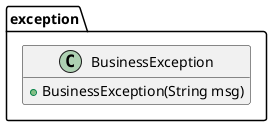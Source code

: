 @startuml

skinparam shadowing false
hide empty methods
hide empty fields
left to right direction

package exception{
    class BusinessException{
        + BusinessException(String msg)
    }
}

@enduml